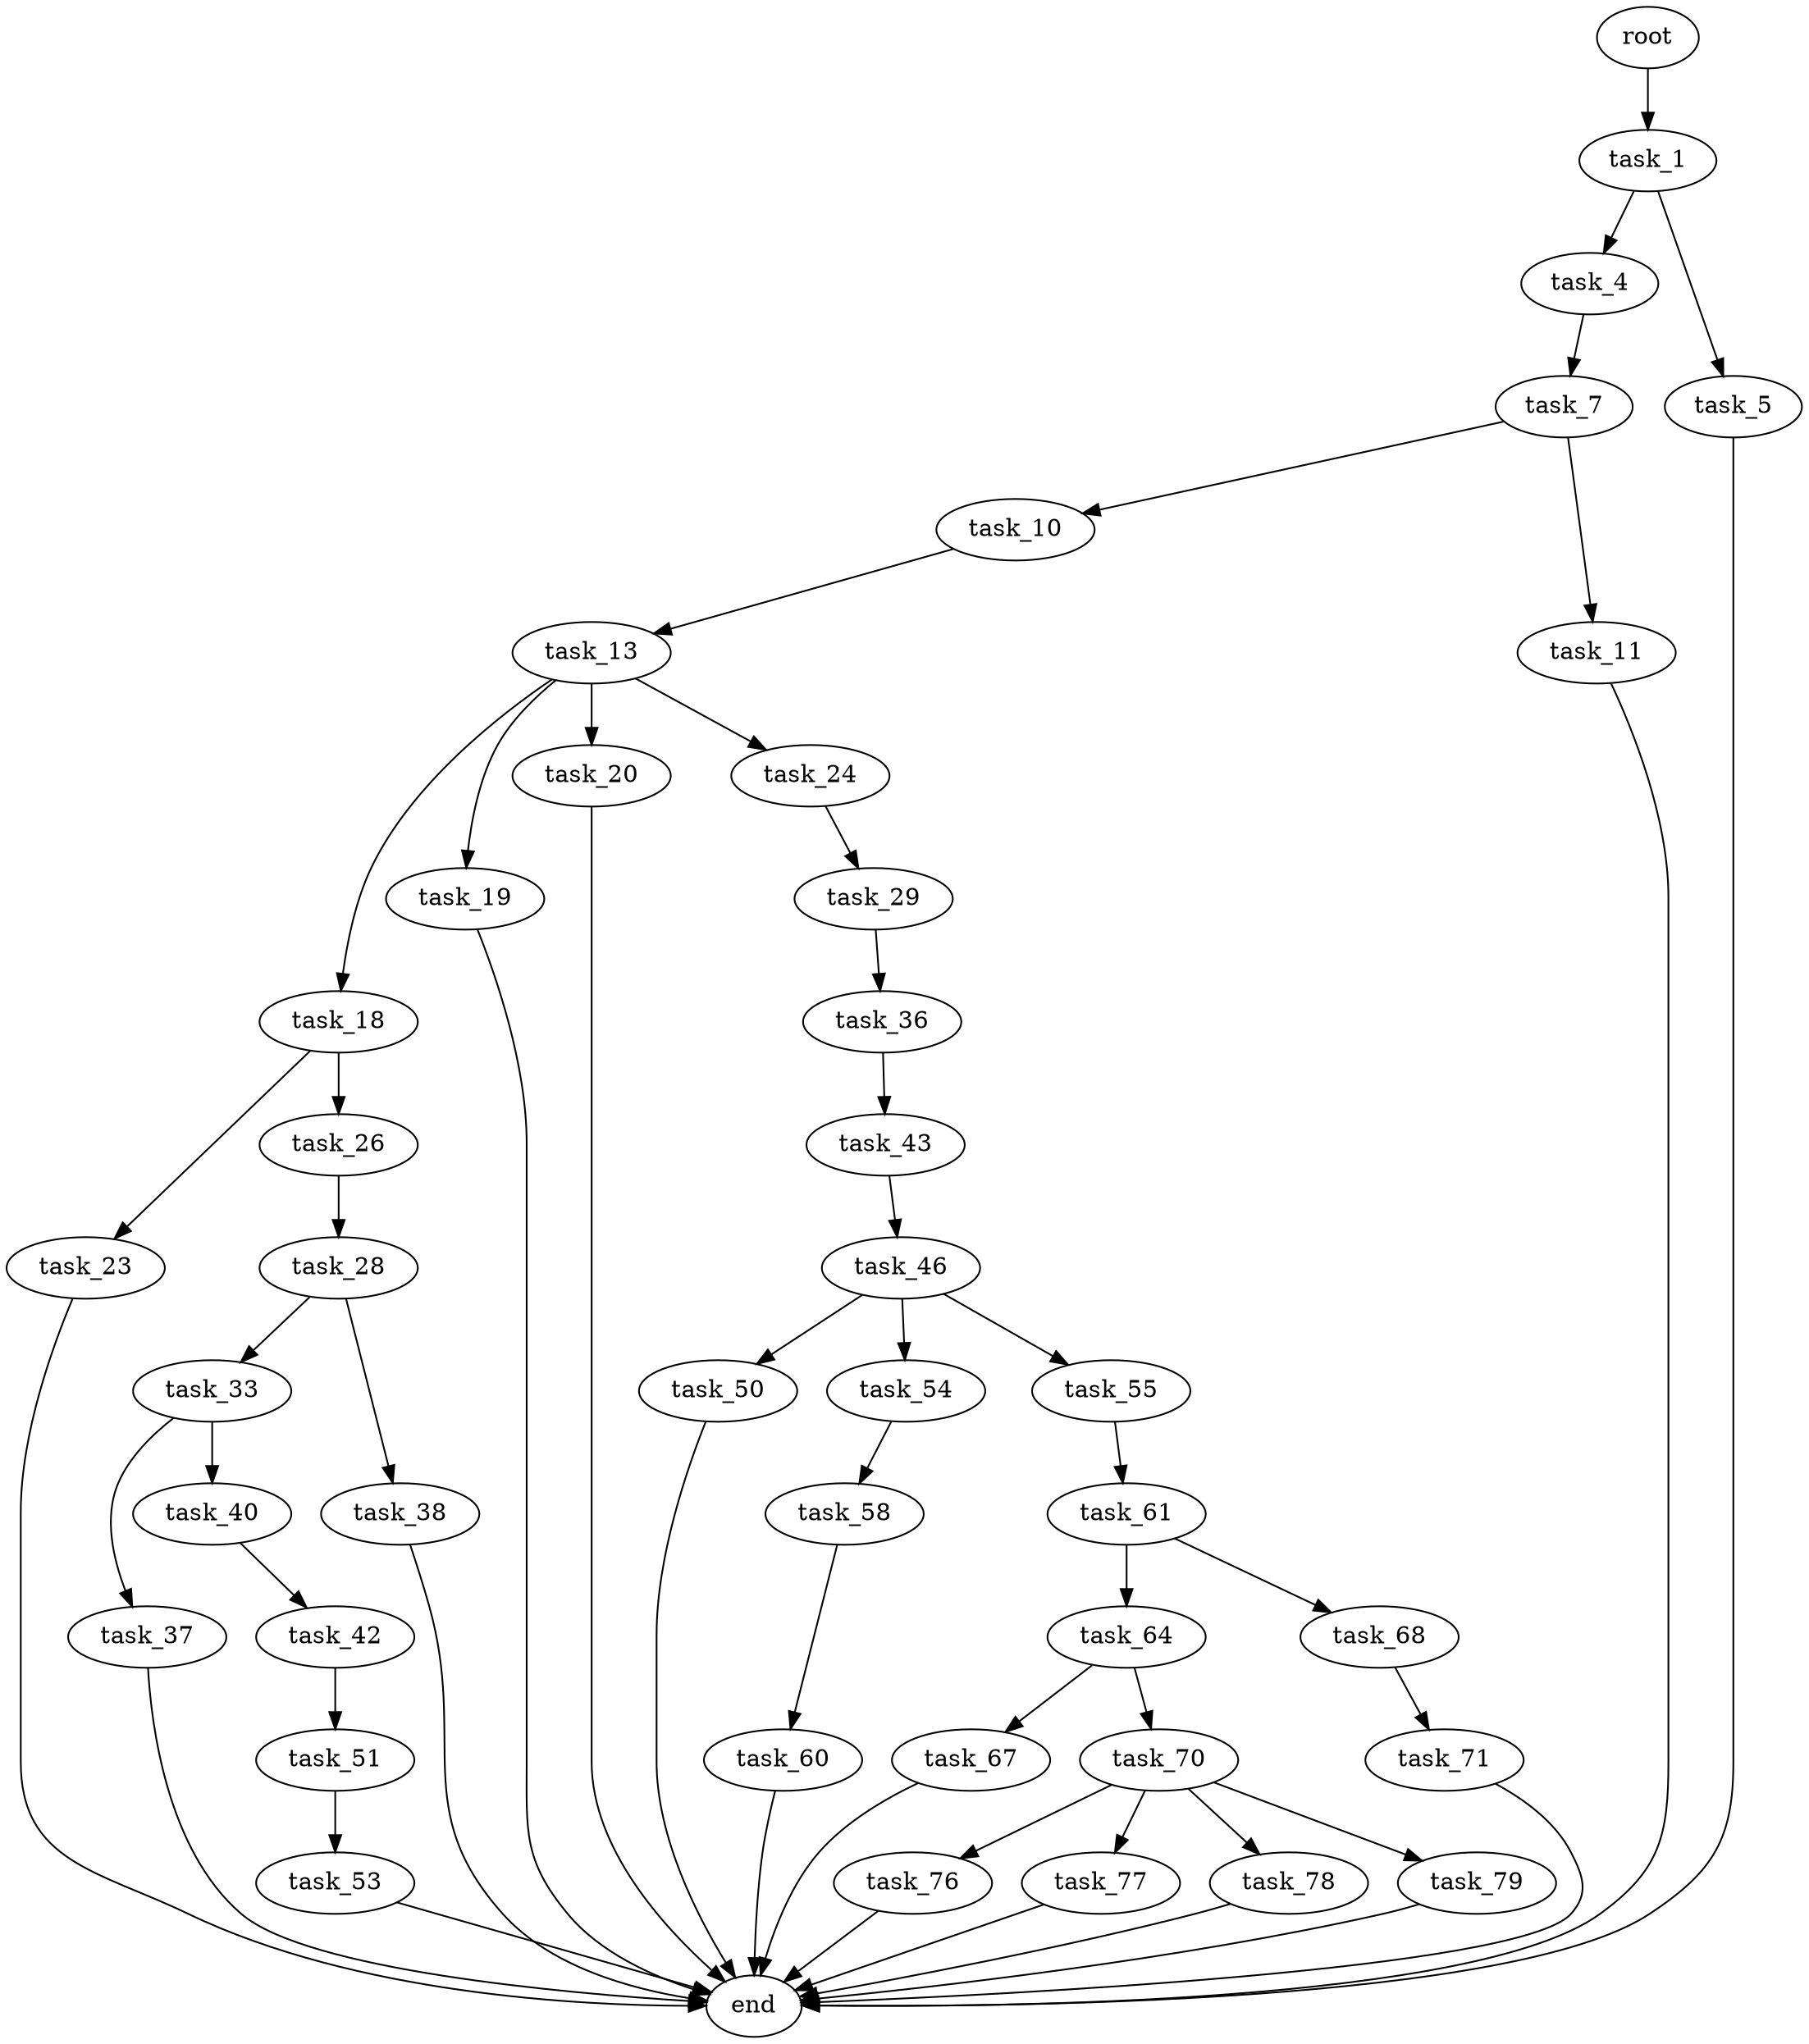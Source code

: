 digraph G {
  root [size="0.000000"];
  task_1 [size="368293445632.000000"];
  task_4 [size="368293445632.000000"];
  task_5 [size="1635741254.000000"];
  task_7 [size="38294521416.000000"];
  end [size="0.000000"];
  task_10 [size="28991029248.000000"];
  task_11 [size="850636264036.000000"];
  task_13 [size="328021232916.000000"];
  task_18 [size="1015415179.000000"];
  task_19 [size="1375442622900.000000"];
  task_20 [size="16806276928.000000"];
  task_24 [size="2063327703.000000"];
  task_23 [size="12102826790.000000"];
  task_26 [size="549755813888.000000"];
  task_29 [size="78293410117.000000"];
  task_28 [size="145686236916.000000"];
  task_33 [size="192639005349.000000"];
  task_38 [size="134217728000.000000"];
  task_36 [size="3266938539.000000"];
  task_37 [size="134217728000.000000"];
  task_40 [size="231928233984.000000"];
  task_43 [size="12357731218.000000"];
  task_42 [size="549755813888.000000"];
  task_51 [size="8589934592.000000"];
  task_46 [size="8589934592.000000"];
  task_50 [size="231928233984.000000"];
  task_54 [size="224086082485.000000"];
  task_55 [size="5185436789.000000"];
  task_53 [size="18252323690.000000"];
  task_58 [size="782757789696.000000"];
  task_61 [size="283723485968.000000"];
  task_60 [size="5934823602.000000"];
  task_64 [size="412976625673.000000"];
  task_68 [size="28534084901.000000"];
  task_67 [size="3568798249.000000"];
  task_70 [size="782757789696.000000"];
  task_71 [size="28287860066.000000"];
  task_76 [size="67721452597.000000"];
  task_77 [size="231928233984.000000"];
  task_78 [size="33231951440.000000"];
  task_79 [size="231928233984.000000"];

  root -> task_1 [size="1.000000"];
  task_1 -> task_4 [size="411041792.000000"];
  task_1 -> task_5 [size="411041792.000000"];
  task_4 -> task_7 [size="411041792.000000"];
  task_5 -> end [size="1.000000"];
  task_7 -> task_10 [size="838860800.000000"];
  task_7 -> task_11 [size="838860800.000000"];
  task_10 -> task_13 [size="75497472.000000"];
  task_11 -> end [size="1.000000"];
  task_13 -> task_18 [size="679477248.000000"];
  task_13 -> task_19 [size="679477248.000000"];
  task_13 -> task_20 [size="679477248.000000"];
  task_13 -> task_24 [size="679477248.000000"];
  task_18 -> task_23 [size="75497472.000000"];
  task_18 -> task_26 [size="75497472.000000"];
  task_19 -> end [size="1.000000"];
  task_20 -> end [size="1.000000"];
  task_24 -> task_29 [size="75497472.000000"];
  task_23 -> end [size="1.000000"];
  task_26 -> task_28 [size="536870912.000000"];
  task_29 -> task_36 [size="301989888.000000"];
  task_28 -> task_33 [size="134217728.000000"];
  task_28 -> task_38 [size="134217728.000000"];
  task_33 -> task_37 [size="411041792.000000"];
  task_33 -> task_40 [size="411041792.000000"];
  task_38 -> end [size="1.000000"];
  task_36 -> task_43 [size="75497472.000000"];
  task_37 -> end [size="1.000000"];
  task_40 -> task_42 [size="301989888.000000"];
  task_43 -> task_46 [size="301989888.000000"];
  task_42 -> task_51 [size="536870912.000000"];
  task_51 -> task_53 [size="33554432.000000"];
  task_46 -> task_50 [size="33554432.000000"];
  task_46 -> task_54 [size="33554432.000000"];
  task_46 -> task_55 [size="33554432.000000"];
  task_50 -> end [size="1.000000"];
  task_54 -> task_58 [size="209715200.000000"];
  task_55 -> task_61 [size="134217728.000000"];
  task_53 -> end [size="1.000000"];
  task_58 -> task_60 [size="679477248.000000"];
  task_61 -> task_64 [size="536870912.000000"];
  task_61 -> task_68 [size="536870912.000000"];
  task_60 -> end [size="1.000000"];
  task_64 -> task_67 [size="301989888.000000"];
  task_64 -> task_70 [size="301989888.000000"];
  task_68 -> task_71 [size="679477248.000000"];
  task_67 -> end [size="1.000000"];
  task_70 -> task_76 [size="679477248.000000"];
  task_70 -> task_77 [size="679477248.000000"];
  task_70 -> task_78 [size="679477248.000000"];
  task_70 -> task_79 [size="679477248.000000"];
  task_71 -> end [size="1.000000"];
  task_76 -> end [size="1.000000"];
  task_77 -> end [size="1.000000"];
  task_78 -> end [size="1.000000"];
  task_79 -> end [size="1.000000"];
}
